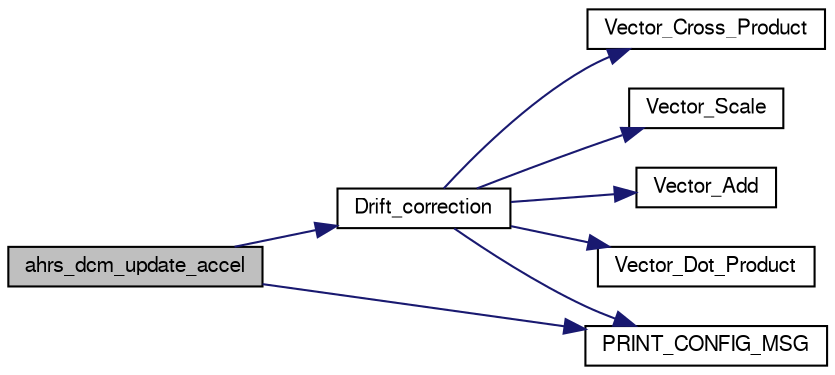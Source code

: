 digraph "ahrs_dcm_update_accel"
{
  edge [fontname="FreeSans",fontsize="10",labelfontname="FreeSans",labelfontsize="10"];
  node [fontname="FreeSans",fontsize="10",shape=record];
  rankdir="LR";
  Node1 [label="ahrs_dcm_update_accel",height=0.2,width=0.4,color="black", fillcolor="grey75", style="filled", fontcolor="black"];
  Node1 -> Node2 [color="midnightblue",fontsize="10",style="solid",fontname="FreeSans"];
  Node2 [label="Drift_correction",height=0.2,width=0.4,color="black", fillcolor="white", style="filled",URL="$ahrs__float__dcm_8c.html#a0983667a3515b42c82ce0b23d0007439"];
  Node2 -> Node3 [color="midnightblue",fontsize="10",style="solid",fontname="FreeSans"];
  Node3 [label="Vector_Cross_Product",height=0.2,width=0.4,color="black", fillcolor="white", style="filled",URL="$ahrs__float__dcm__algebra_8h.html#acfdef0ee13b70a857c5b98cf98072fa3"];
  Node2 -> Node4 [color="midnightblue",fontsize="10",style="solid",fontname="FreeSans"];
  Node4 [label="Vector_Scale",height=0.2,width=0.4,color="black", fillcolor="white", style="filled",URL="$ahrs__float__dcm__algebra_8h.html#aa2ea17a2b7db25753df083f03cff1a33"];
  Node2 -> Node5 [color="midnightblue",fontsize="10",style="solid",fontname="FreeSans"];
  Node5 [label="Vector_Add",height=0.2,width=0.4,color="black", fillcolor="white", style="filled",URL="$ahrs__float__dcm__algebra_8h.html#a36658a6299aa7c59f8935b3b4c303124"];
  Node2 -> Node6 [color="midnightblue",fontsize="10",style="solid",fontname="FreeSans"];
  Node6 [label="PRINT_CONFIG_MSG",height=0.2,width=0.4,color="black", fillcolor="white", style="filled",URL="$ins__vectornav_8c.html#aa01d3425df2eb0f33ced38c9d8fa8f05"];
  Node2 -> Node7 [color="midnightblue",fontsize="10",style="solid",fontname="FreeSans"];
  Node7 [label="Vector_Dot_Product",height=0.2,width=0.4,color="black", fillcolor="white", style="filled",URL="$ahrs__float__dcm__algebra_8h.html#abbc7df880bf45106d0b2fcc0f9ad7fde"];
  Node1 -> Node6 [color="midnightblue",fontsize="10",style="solid",fontname="FreeSans"];
}
